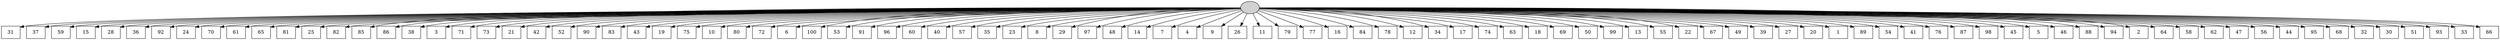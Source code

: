 digraph G {
0[style=filled, fillcolor=grey82, label=""];
1[shape=box,style=filled, fillcolor=white,label="31\n"];
2[shape=box,style=filled, fillcolor=white,label="37\n"];
3[shape=box,style=filled, fillcolor=white,label="59\n"];
4[shape=box,style=filled, fillcolor=white,label="15\n"];
5[shape=box,style=filled, fillcolor=white,label="28\n"];
6[shape=box,style=filled, fillcolor=white,label="36\n"];
7[shape=box,style=filled, fillcolor=white,label="92\n"];
8[shape=box,style=filled, fillcolor=white,label="24\n"];
9[shape=box,style=filled, fillcolor=white,label="70\n"];
10[shape=box,style=filled, fillcolor=white,label="61\n"];
11[shape=box,style=filled, fillcolor=white,label="65\n"];
12[shape=box,style=filled, fillcolor=white,label="81\n"];
13[shape=box,style=filled, fillcolor=white,label="25\n"];
14[shape=box,style=filled, fillcolor=white,label="82\n"];
15[shape=box,style=filled, fillcolor=white,label="85\n"];
16[shape=box,style=filled, fillcolor=white,label="86\n"];
17[shape=box,style=filled, fillcolor=white,label="38\n"];
18[shape=box,style=filled, fillcolor=white,label="3\n"];
19[shape=box,style=filled, fillcolor=white,label="71\n"];
20[shape=box,style=filled, fillcolor=white,label="73\n"];
21[shape=box,style=filled, fillcolor=white,label="21\n"];
22[shape=box,style=filled, fillcolor=white,label="42\n"];
23[shape=box,style=filled, fillcolor=white,label="52\n"];
24[shape=box,style=filled, fillcolor=white,label="90\n"];
25[shape=box,style=filled, fillcolor=white,label="83\n"];
26[shape=box,style=filled, fillcolor=white,label="43\n"];
27[shape=box,style=filled, fillcolor=white,label="19\n"];
28[shape=box,style=filled, fillcolor=white,label="75\n"];
29[shape=box,style=filled, fillcolor=white,label="10\n"];
30[shape=box,style=filled, fillcolor=white,label="80\n"];
31[shape=box,style=filled, fillcolor=white,label="72\n"];
32[shape=box,style=filled, fillcolor=white,label="6\n"];
33[shape=box,style=filled, fillcolor=white,label="100\n"];
34[shape=box,style=filled, fillcolor=white,label="53\n"];
35[shape=box,style=filled, fillcolor=white,label="91\n"];
36[shape=box,style=filled, fillcolor=white,label="96\n"];
37[shape=box,style=filled, fillcolor=white,label="60\n"];
38[shape=box,style=filled, fillcolor=white,label="40\n"];
39[shape=box,style=filled, fillcolor=white,label="57\n"];
40[shape=box,style=filled, fillcolor=white,label="35\n"];
41[shape=box,style=filled, fillcolor=white,label="23\n"];
42[shape=box,style=filled, fillcolor=white,label="8\n"];
43[shape=box,style=filled, fillcolor=white,label="29\n"];
44[shape=box,style=filled, fillcolor=white,label="97\n"];
45[shape=box,style=filled, fillcolor=white,label="48\n"];
46[shape=box,style=filled, fillcolor=white,label="14\n"];
47[shape=box,style=filled, fillcolor=white,label="7\n"];
48[shape=box,style=filled, fillcolor=white,label="4\n"];
49[shape=box,style=filled, fillcolor=white,label="9\n"];
50[shape=box,style=filled, fillcolor=white,label="26\n"];
51[shape=box,style=filled, fillcolor=white,label="11\n"];
52[shape=box,style=filled, fillcolor=white,label="79\n"];
53[shape=box,style=filled, fillcolor=white,label="77\n"];
54[shape=box,style=filled, fillcolor=white,label="16\n"];
55[shape=box,style=filled, fillcolor=white,label="84\n"];
56[shape=box,style=filled, fillcolor=white,label="78\n"];
57[shape=box,style=filled, fillcolor=white,label="12\n"];
58[shape=box,style=filled, fillcolor=white,label="34\n"];
59[shape=box,style=filled, fillcolor=white,label="17\n"];
60[shape=box,style=filled, fillcolor=white,label="74\n"];
61[shape=box,style=filled, fillcolor=white,label="63\n"];
62[shape=box,style=filled, fillcolor=white,label="18\n"];
63[shape=box,style=filled, fillcolor=white,label="69\n"];
64[shape=box,style=filled, fillcolor=white,label="50\n"];
65[shape=box,style=filled, fillcolor=white,label="99\n"];
66[shape=box,style=filled, fillcolor=white,label="13\n"];
67[shape=box,style=filled, fillcolor=white,label="55\n"];
68[shape=box,style=filled, fillcolor=white,label="22\n"];
69[shape=box,style=filled, fillcolor=white,label="67\n"];
70[shape=box,style=filled, fillcolor=white,label="49\n"];
71[shape=box,style=filled, fillcolor=white,label="39\n"];
72[shape=box,style=filled, fillcolor=white,label="27\n"];
73[shape=box,style=filled, fillcolor=white,label="20\n"];
74[shape=box,style=filled, fillcolor=white,label="1\n"];
75[shape=box,style=filled, fillcolor=white,label="89\n"];
76[shape=box,style=filled, fillcolor=white,label="54\n"];
77[shape=box,style=filled, fillcolor=white,label="41\n"];
78[shape=box,style=filled, fillcolor=white,label="76\n"];
79[shape=box,style=filled, fillcolor=white,label="87\n"];
80[shape=box,style=filled, fillcolor=white,label="98\n"];
81[shape=box,style=filled, fillcolor=white,label="45\n"];
82[shape=box,style=filled, fillcolor=white,label="5\n"];
83[shape=box,style=filled, fillcolor=white,label="46\n"];
84[shape=box,style=filled, fillcolor=white,label="88\n"];
85[shape=box,style=filled, fillcolor=white,label="94\n"];
86[shape=box,style=filled, fillcolor=white,label="2\n"];
87[shape=box,style=filled, fillcolor=white,label="64\n"];
88[shape=box,style=filled, fillcolor=white,label="58\n"];
89[shape=box,style=filled, fillcolor=white,label="62\n"];
90[shape=box,style=filled, fillcolor=white,label="47\n"];
91[shape=box,style=filled, fillcolor=white,label="56\n"];
92[shape=box,style=filled, fillcolor=white,label="44\n"];
93[shape=box,style=filled, fillcolor=white,label="95\n"];
94[shape=box,style=filled, fillcolor=white,label="68\n"];
95[shape=box,style=filled, fillcolor=white,label="32\n"];
96[shape=box,style=filled, fillcolor=white,label="30\n"];
97[shape=box,style=filled, fillcolor=white,label="51\n"];
98[shape=box,style=filled, fillcolor=white,label="93\n"];
99[shape=box,style=filled, fillcolor=white,label="33\n"];
100[shape=box,style=filled, fillcolor=white,label="66\n"];
0->1 ;
0->2 ;
0->3 ;
0->4 ;
0->5 ;
0->6 ;
0->7 ;
0->8 ;
0->9 ;
0->10 ;
0->11 ;
0->12 ;
0->13 ;
0->14 ;
0->15 ;
0->16 ;
0->17 ;
0->18 ;
0->19 ;
0->20 ;
0->21 ;
0->22 ;
0->23 ;
0->24 ;
0->25 ;
0->26 ;
0->27 ;
0->28 ;
0->29 ;
0->30 ;
0->31 ;
0->32 ;
0->33 ;
0->34 ;
0->35 ;
0->36 ;
0->37 ;
0->38 ;
0->39 ;
0->40 ;
0->41 ;
0->42 ;
0->43 ;
0->44 ;
0->45 ;
0->46 ;
0->47 ;
0->48 ;
0->49 ;
0->50 ;
0->51 ;
0->52 ;
0->53 ;
0->54 ;
0->55 ;
0->56 ;
0->57 ;
0->58 ;
0->59 ;
0->60 ;
0->61 ;
0->62 ;
0->63 ;
0->64 ;
0->65 ;
0->66 ;
0->67 ;
0->68 ;
0->69 ;
0->70 ;
0->71 ;
0->72 ;
0->73 ;
0->74 ;
0->75 ;
0->76 ;
0->77 ;
0->78 ;
0->79 ;
0->80 ;
0->81 ;
0->82 ;
0->83 ;
0->84 ;
0->85 ;
0->86 ;
0->87 ;
0->88 ;
0->89 ;
0->90 ;
0->91 ;
0->92 ;
0->93 ;
0->94 ;
0->95 ;
0->96 ;
0->97 ;
0->98 ;
0->99 ;
0->100 ;
}
